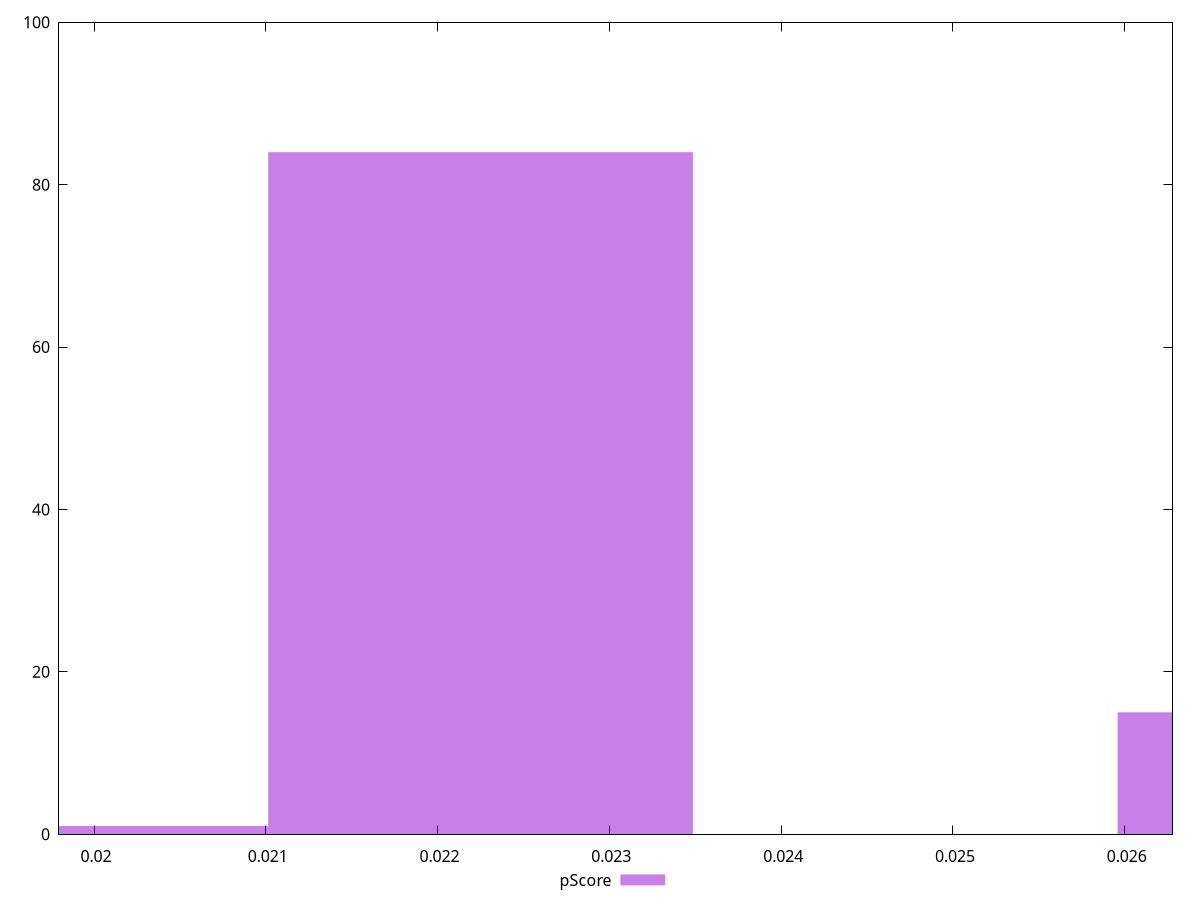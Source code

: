 reset

$pScore <<EOF
0.022250076418732813 84
0.027194537845117883 15
0.019777845705540278 1
EOF

set key outside below
set boxwidth 0.0024722307131925347
set xrange [0.0197959587500654:0.026278314536662517]
set yrange [0:100]
set trange [0:100]
set style fill transparent solid 0.5 noborder
set terminal svg size 640, 490 enhanced background rgb 'white'
set output "report_00015_2021-02-09T16-11-33.973Z/uses-long-cache-ttl/samples/pages/pScore/histogram.svg"

plot $pScore title "pScore" with boxes

reset
